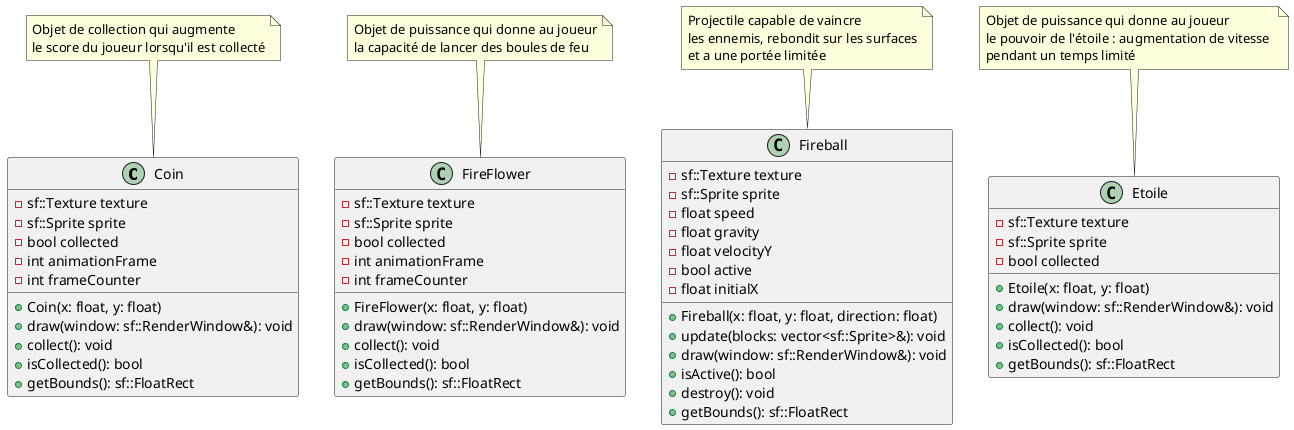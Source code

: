 @startuml Collactables

class Coin {
  - sf::Texture texture
  - sf::Sprite sprite
  - bool collected
  - int animationFrame
  - int frameCounter

  + Coin(x: float, y: float)
  + draw(window: sf::RenderWindow&): void
  + collect(): void
  + isCollected(): bool
  + getBounds(): sf::FloatRect
}

class FireFlower {
  - sf::Texture texture
  - sf::Sprite sprite
  - bool collected
  - int animationFrame
  - int frameCounter

  + FireFlower(x: float, y: float)
  + draw(window: sf::RenderWindow&): void
  + collect(): void
  + isCollected(): bool
  + getBounds(): sf::FloatRect
}

class Fireball {
  - sf::Texture texture
  - sf::Sprite sprite
  - float speed
  - float gravity
  - float velocityY
  - bool active
  - float initialX

  + Fireball(x: float, y: float, direction: float)
  + update(blocks: vector<sf::Sprite>&): void
  + draw(window: sf::RenderWindow&): void
  + isActive(): bool
  + destroy(): void
  + getBounds(): sf::FloatRect
}

class Etoile {
  - sf::Texture texture
  - sf::Sprite sprite
  - bool collected

  + Etoile(x: float, y: float)
  + draw(window: sf::RenderWindow&): void
  + collect(): void
  + isCollected(): bool
  + getBounds(): sf::FloatRect
}

note top of Etoile
  Objet de puissance qui donne au joueur
  le pouvoir de l'étoile : augmentation de vitesse 
  pendant un temps limité
end note

note top of FireFlower
  Objet de puissance qui donne au joueur
  la capacité de lancer des boules de feu
end note

note top of Fireball
  Projectile capable de vaincre
  les ennemis, rebondit sur les surfaces
  et a une portée limitée
end note

note top of Coin
  Objet de collection qui augmente
  le score du joueur lorsqu'il est collecté
end note

@enduml
